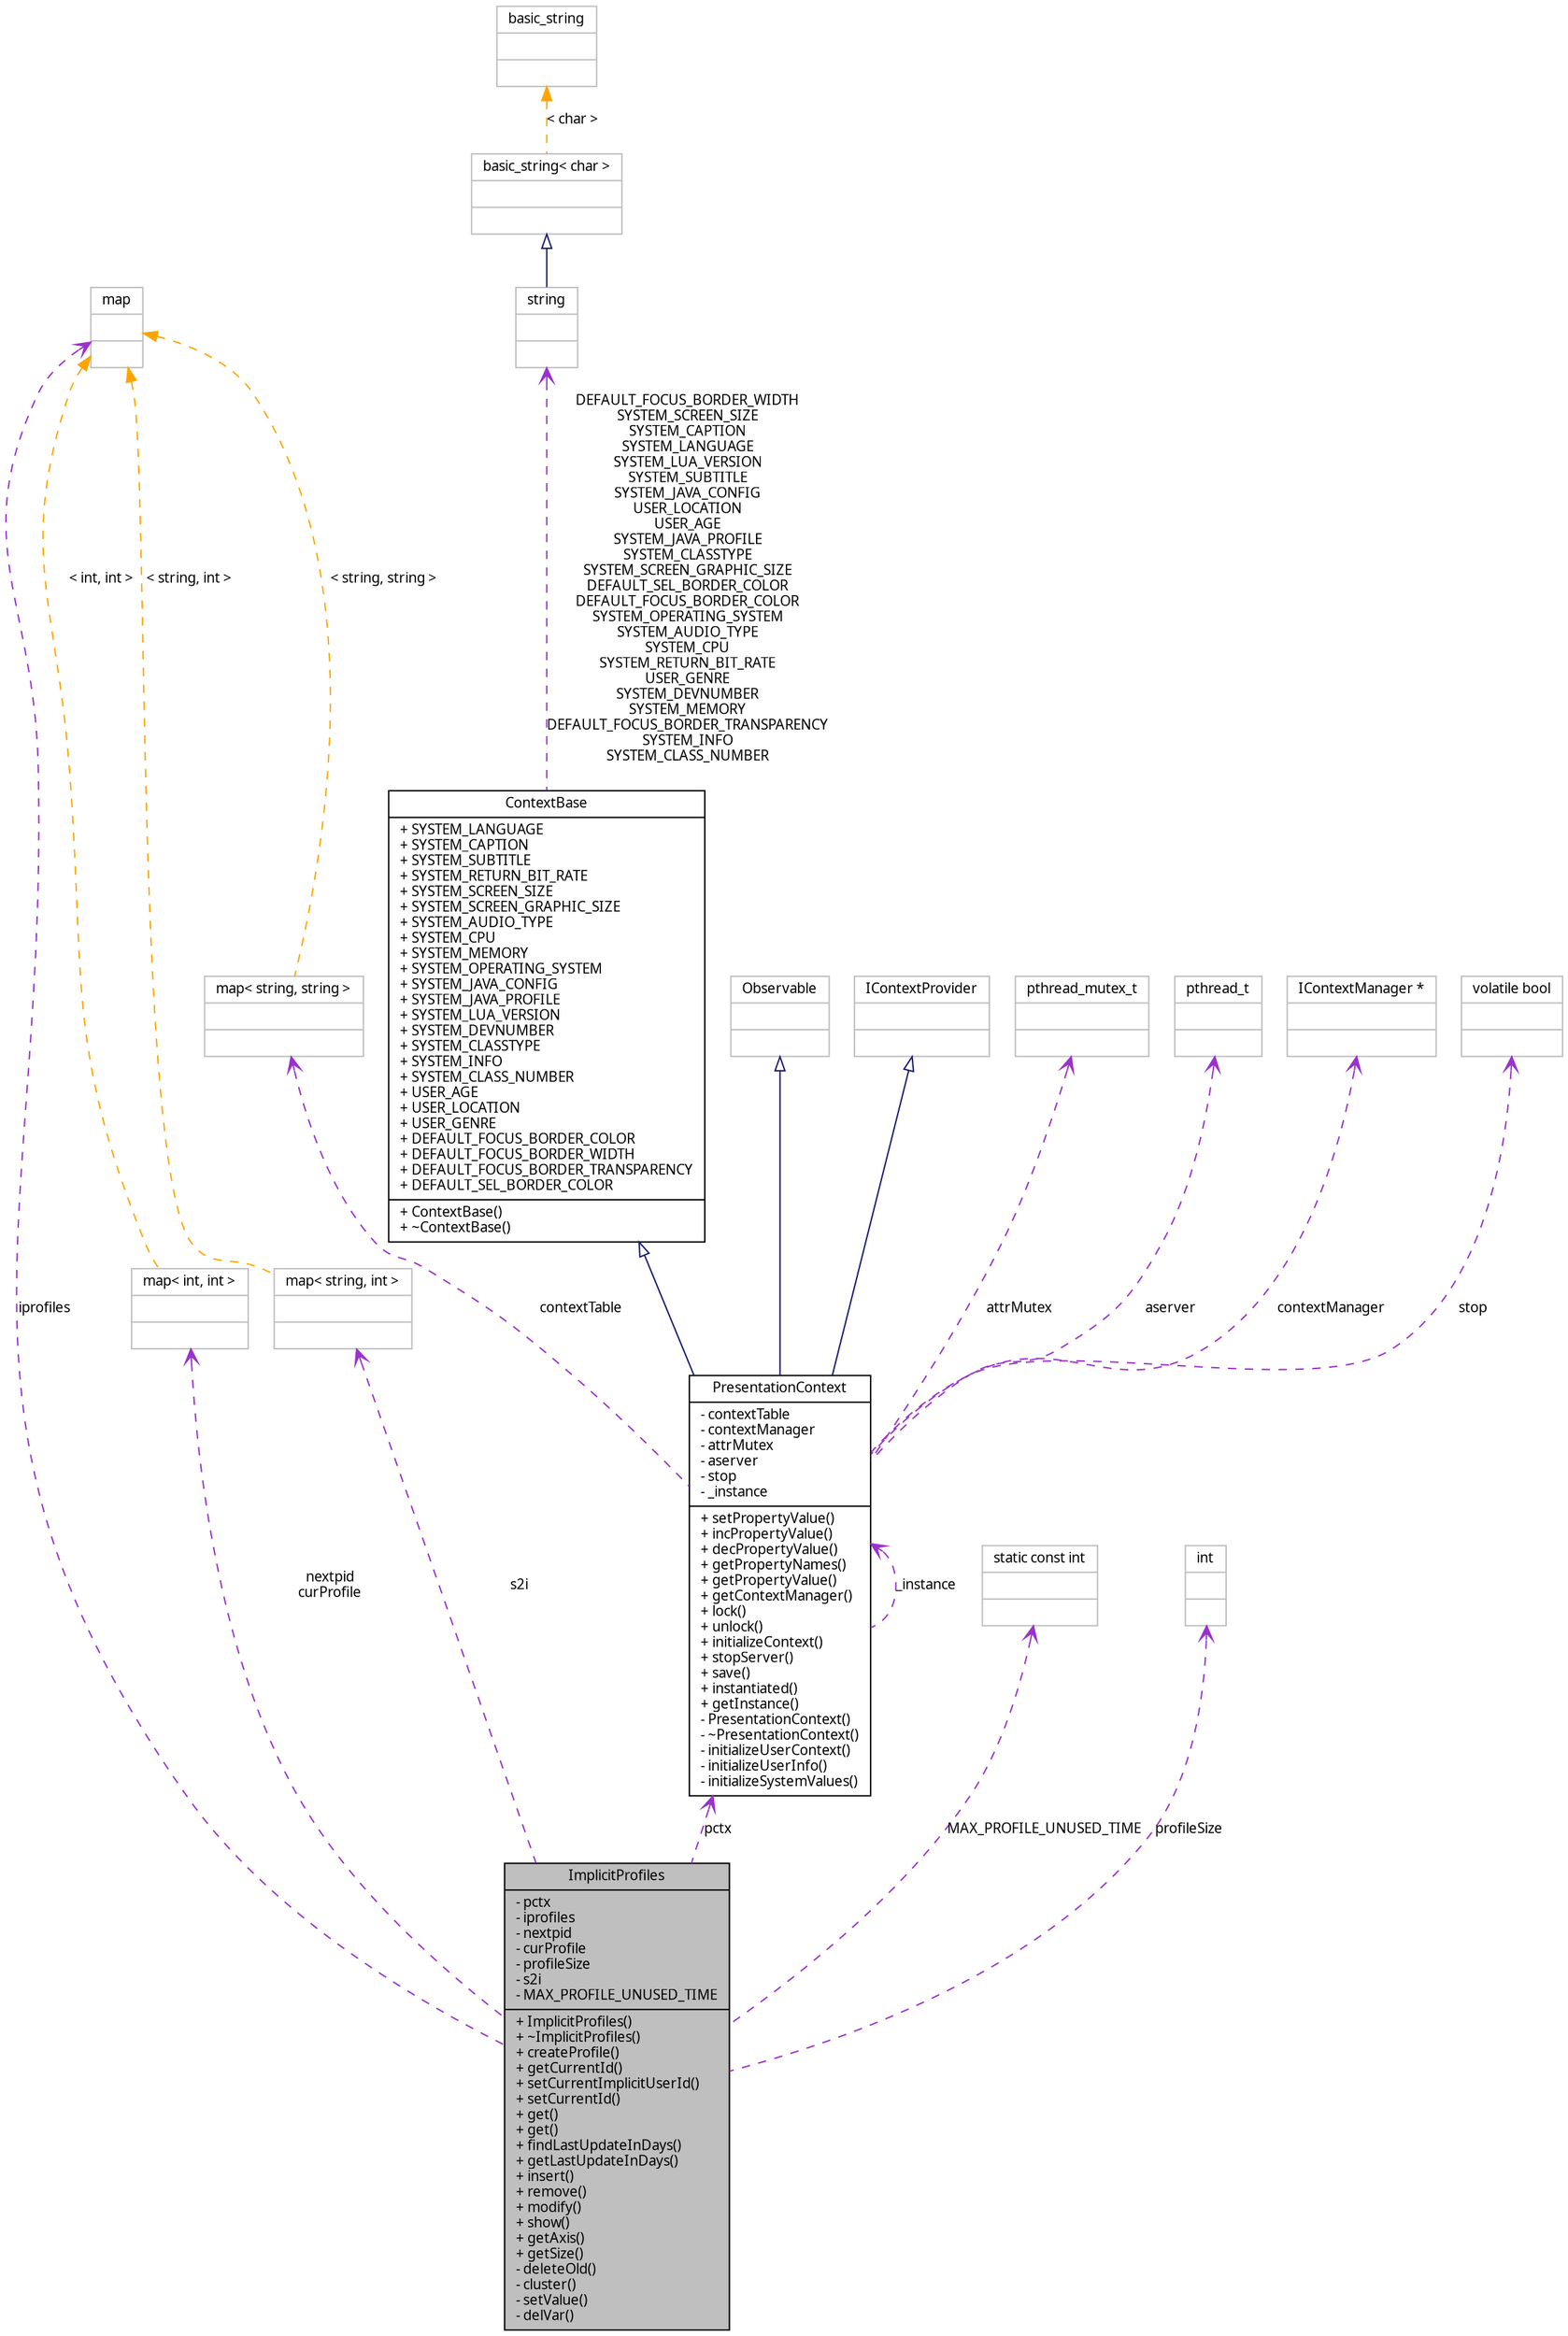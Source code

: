 digraph G
{
  edge [fontname="FreeSans.ttf",fontsize=10,labelfontname="FreeSans.ttf",labelfontsize=10];
  node [fontname="FreeSans.ttf",fontsize=10,shape=record];
  Node1 [label="{ImplicitProfiles\n|- pctx\l- iprofiles\l- nextpid\l- curProfile\l- profileSize\l- s2i\l- MAX_PROFILE_UNUSED_TIME\l|+ ImplicitProfiles()\l+ ~ImplicitProfiles()\l+ createProfile()\l+ getCurrentId()\l+ setCurrentImplicitUserId()\l+ setCurrentId()\l+ get()\l+ get()\l+ findLastUpdateInDays()\l+ getLastUpdateInDays()\l+ insert()\l+ remove()\l+ modify()\l+ show()\l+ getAxis()\l+ getSize()\l- deleteOld()\l- cluster()\l- setValue()\l- delVar()\l}",height=0.2,width=0.4,color="black", fillcolor="grey75", style="filled" fontcolor="black"];
  Node2 -> Node1 [dir=back,color="darkorchid3",fontsize=10,style="dashed",label="iprofiles",arrowtail="open",fontname="FreeSans.ttf"];
  Node2 [label="{map\n||}",height=0.2,width=0.4,color="grey75", fillcolor="white", style="filled",tooltip="STL class."];
  Node3 -> Node1 [dir=back,color="darkorchid3",fontsize=10,style="dashed",label="nextpid\ncurProfile",arrowtail="open",fontname="FreeSans.ttf"];
  Node3 [label="{map\< int, int \>\n||}",height=0.2,width=0.4,color="grey75", fillcolor="white", style="filled"];
  Node2 -> Node3 [dir=back,color="orange",fontsize=10,style="dashed",label="\< int, int \>",fontname="FreeSans.ttf"];
  Node4 -> Node1 [dir=back,color="darkorchid3",fontsize=10,style="dashed",label="s2i",arrowtail="open",fontname="FreeSans.ttf"];
  Node4 [label="{map\< string, int \>\n||}",height=0.2,width=0.4,color="grey75", fillcolor="white", style="filled"];
  Node2 -> Node4 [dir=back,color="orange",fontsize=10,style="dashed",label="\< string, int \>",fontname="FreeSans.ttf"];
  Node5 -> Node1 [dir=back,color="darkorchid3",fontsize=10,style="dashed",label="MAX_PROFILE_UNUSED_TIME",arrowtail="open",fontname="FreeSans.ttf"];
  Node5 [label="{static const int\n||}",height=0.2,width=0.4,color="grey75", fillcolor="white", style="filled"];
  Node6 -> Node1 [dir=back,color="darkorchid3",fontsize=10,style="dashed",label="profileSize",arrowtail="open",fontname="FreeSans.ttf"];
  Node6 [label="{int\n||}",height=0.2,width=0.4,color="grey75", fillcolor="white", style="filled"];
  Node7 -> Node1 [dir=back,color="darkorchid3",fontsize=10,style="dashed",label="pctx",arrowtail="open",fontname="FreeSans.ttf"];
  Node7 [label="{PresentationContext\n|- contextTable\l- contextManager\l- attrMutex\l- aserver\l- stop\l- _instance\l|+ setPropertyValue()\l+ incPropertyValue()\l+ decPropertyValue()\l+ getPropertyNames()\l+ getPropertyValue()\l+ getContextManager()\l+ lock()\l+ unlock()\l+ initializeContext()\l+ stopServer()\l+ save()\l+ instantiated()\l+ getInstance()\l- PresentationContext()\l- ~PresentationContext()\l- initializeUserContext()\l- initializeUserInfo()\l- initializeSystemValues()\l}",height=0.2,width=0.4,color="black", fillcolor="white", style="filled",URL="$classbr_1_1pucrio_1_1telemidia_1_1ginga_1_1ncl_1_1adaptation_1_1context_1_1PresentationContext.html"];
  Node8 -> Node7 [dir=back,color="midnightblue",fontsize=10,style="solid",arrowtail="empty",fontname="FreeSans.ttf"];
  Node8 [label="{ContextBase\n|+ SYSTEM_LANGUAGE\l+ SYSTEM_CAPTION\l+ SYSTEM_SUBTITLE\l+ SYSTEM_RETURN_BIT_RATE\l+ SYSTEM_SCREEN_SIZE\l+ SYSTEM_SCREEN_GRAPHIC_SIZE\l+ SYSTEM_AUDIO_TYPE\l+ SYSTEM_CPU\l+ SYSTEM_MEMORY\l+ SYSTEM_OPERATING_SYSTEM\l+ SYSTEM_JAVA_CONFIG\l+ SYSTEM_JAVA_PROFILE\l+ SYSTEM_LUA_VERSION\l+ SYSTEM_DEVNUMBER\l+ SYSTEM_CLASSTYPE\l+ SYSTEM_INFO\l+ SYSTEM_CLASS_NUMBER\l+ USER_AGE\l+ USER_LOCATION\l+ USER_GENRE\l+ DEFAULT_FOCUS_BORDER_COLOR\l+ DEFAULT_FOCUS_BORDER_WIDTH\l+ DEFAULT_FOCUS_BORDER_TRANSPARENCY\l+ DEFAULT_SEL_BORDER_COLOR\l|+ ContextBase()\l+ ~ContextBase()\l}",height=0.2,width=0.4,color="black", fillcolor="white", style="filled",URL="$classbr_1_1pucrio_1_1telemidia_1_1ginga_1_1ncl_1_1adaptation_1_1context_1_1ContextBase.html"];
  Node9 -> Node8 [dir=back,color="darkorchid3",fontsize=10,style="dashed",label="DEFAULT_FOCUS_BORDER_WIDTH\nSYSTEM_SCREEN_SIZE\nSYSTEM_CAPTION\nSYSTEM_LANGUAGE\nSYSTEM_LUA_VERSION\nSYSTEM_SUBTITLE\nSYSTEM_JAVA_CONFIG\nUSER_LOCATION\nUSER_AGE\nSYSTEM_JAVA_PROFILE\nSYSTEM_CLASSTYPE\nSYSTEM_SCREEN_GRAPHIC_SIZE\nDEFAULT_SEL_BORDER_COLOR\nDEFAULT_FOCUS_BORDER_COLOR\nSYSTEM_OPERATING_SYSTEM\nSYSTEM_AUDIO_TYPE\nSYSTEM_CPU\nSYSTEM_RETURN_BIT_RATE\nUSER_GENRE\nSYSTEM_DEVNUMBER\nSYSTEM_MEMORY\nDEFAULT_FOCUS_BORDER_TRANSPARENCY\nSYSTEM_INFO\nSYSTEM_CLASS_NUMBER",arrowtail="open",fontname="FreeSans.ttf"];
  Node9 [label="{string\n||}",height=0.2,width=0.4,color="grey75", fillcolor="white", style="filled",tooltip="STL class."];
  Node10 -> Node9 [dir=back,color="midnightblue",fontsize=10,style="solid",arrowtail="empty",fontname="FreeSans.ttf"];
  Node10 [label="{basic_string\< char \>\n||}",height=0.2,width=0.4,color="grey75", fillcolor="white", style="filled"];
  Node11 -> Node10 [dir=back,color="orange",fontsize=10,style="dashed",label="\< char \>",fontname="FreeSans.ttf"];
  Node11 [label="{basic_string\n||}",height=0.2,width=0.4,color="grey75", fillcolor="white", style="filled",tooltip="STL class."];
  Node12 -> Node7 [dir=back,color="midnightblue",fontsize=10,style="solid",arrowtail="empty",fontname="FreeSans.ttf"];
  Node12 [label="{Observable\n||}",height=0.2,width=0.4,color="grey75", fillcolor="white", style="filled"];
  Node13 -> Node7 [dir=back,color="midnightblue",fontsize=10,style="solid",arrowtail="empty",fontname="FreeSans.ttf"];
  Node13 [label="{IContextProvider\n||}",height=0.2,width=0.4,color="grey75", fillcolor="white", style="filled"];
  Node14 -> Node7 [dir=back,color="darkorchid3",fontsize=10,style="dashed",label="contextTable",arrowtail="open",fontname="FreeSans.ttf"];
  Node14 [label="{map\< string, string \>\n||}",height=0.2,width=0.4,color="grey75", fillcolor="white", style="filled"];
  Node2 -> Node14 [dir=back,color="orange",fontsize=10,style="dashed",label="\< string, string \>",fontname="FreeSans.ttf"];
  Node15 -> Node7 [dir=back,color="darkorchid3",fontsize=10,style="dashed",label="attrMutex",arrowtail="open",fontname="FreeSans.ttf"];
  Node15 [label="{pthread_mutex_t\n||}",height=0.2,width=0.4,color="grey75", fillcolor="white", style="filled"];
  Node16 -> Node7 [dir=back,color="darkorchid3",fontsize=10,style="dashed",label="aserver",arrowtail="open",fontname="FreeSans.ttf"];
  Node16 [label="{pthread_t\n||}",height=0.2,width=0.4,color="grey75", fillcolor="white", style="filled"];
  Node17 -> Node7 [dir=back,color="darkorchid3",fontsize=10,style="dashed",label="contextManager",arrowtail="open",fontname="FreeSans.ttf"];
  Node17 [label="{IContextManager *\n||}",height=0.2,width=0.4,color="grey75", fillcolor="white", style="filled"];
  Node7 -> Node7 [dir=back,color="darkorchid3",fontsize=10,style="dashed",label="_instance",arrowtail="open",fontname="FreeSans.ttf"];
  Node18 -> Node7 [dir=back,color="darkorchid3",fontsize=10,style="dashed",label="stop",arrowtail="open",fontname="FreeSans.ttf"];
  Node18 [label="{volatile bool\n||}",height=0.2,width=0.4,color="grey75", fillcolor="white", style="filled"];
}
